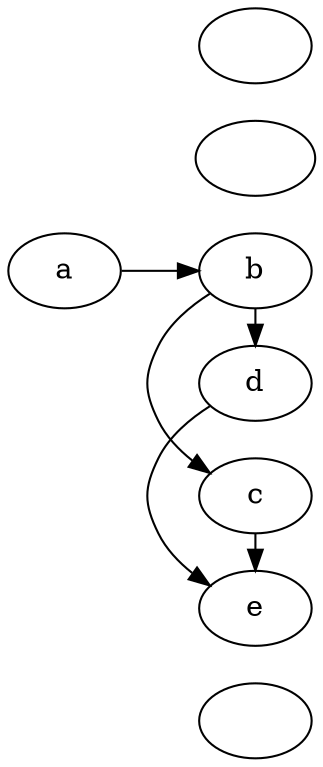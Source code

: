 digraph G {
   rankdir=LR;
   a -> b;
   b -> c;
   subgraph x{
       rank=same;
       b->d;
   }
   subgraph y{
       //rank = same;
       d->e;
   }
   subgraph z{
     rank=same;
     c->e;
   }
}